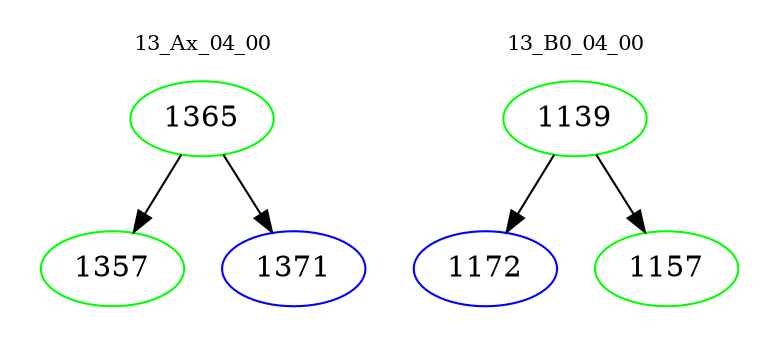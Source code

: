 digraph{
subgraph cluster_0 {
color = white
label = "13_Ax_04_00";
fontsize=10;
T0_1365 [label="1365", color="green"]
T0_1365 -> T0_1357 [color="black"]
T0_1357 [label="1357", color="green"]
T0_1365 -> T0_1371 [color="black"]
T0_1371 [label="1371", color="blue"]
}
subgraph cluster_1 {
color = white
label = "13_B0_04_00";
fontsize=10;
T1_1139 [label="1139", color="green"]
T1_1139 -> T1_1172 [color="black"]
T1_1172 [label="1172", color="blue"]
T1_1139 -> T1_1157 [color="black"]
T1_1157 [label="1157", color="green"]
}
}
